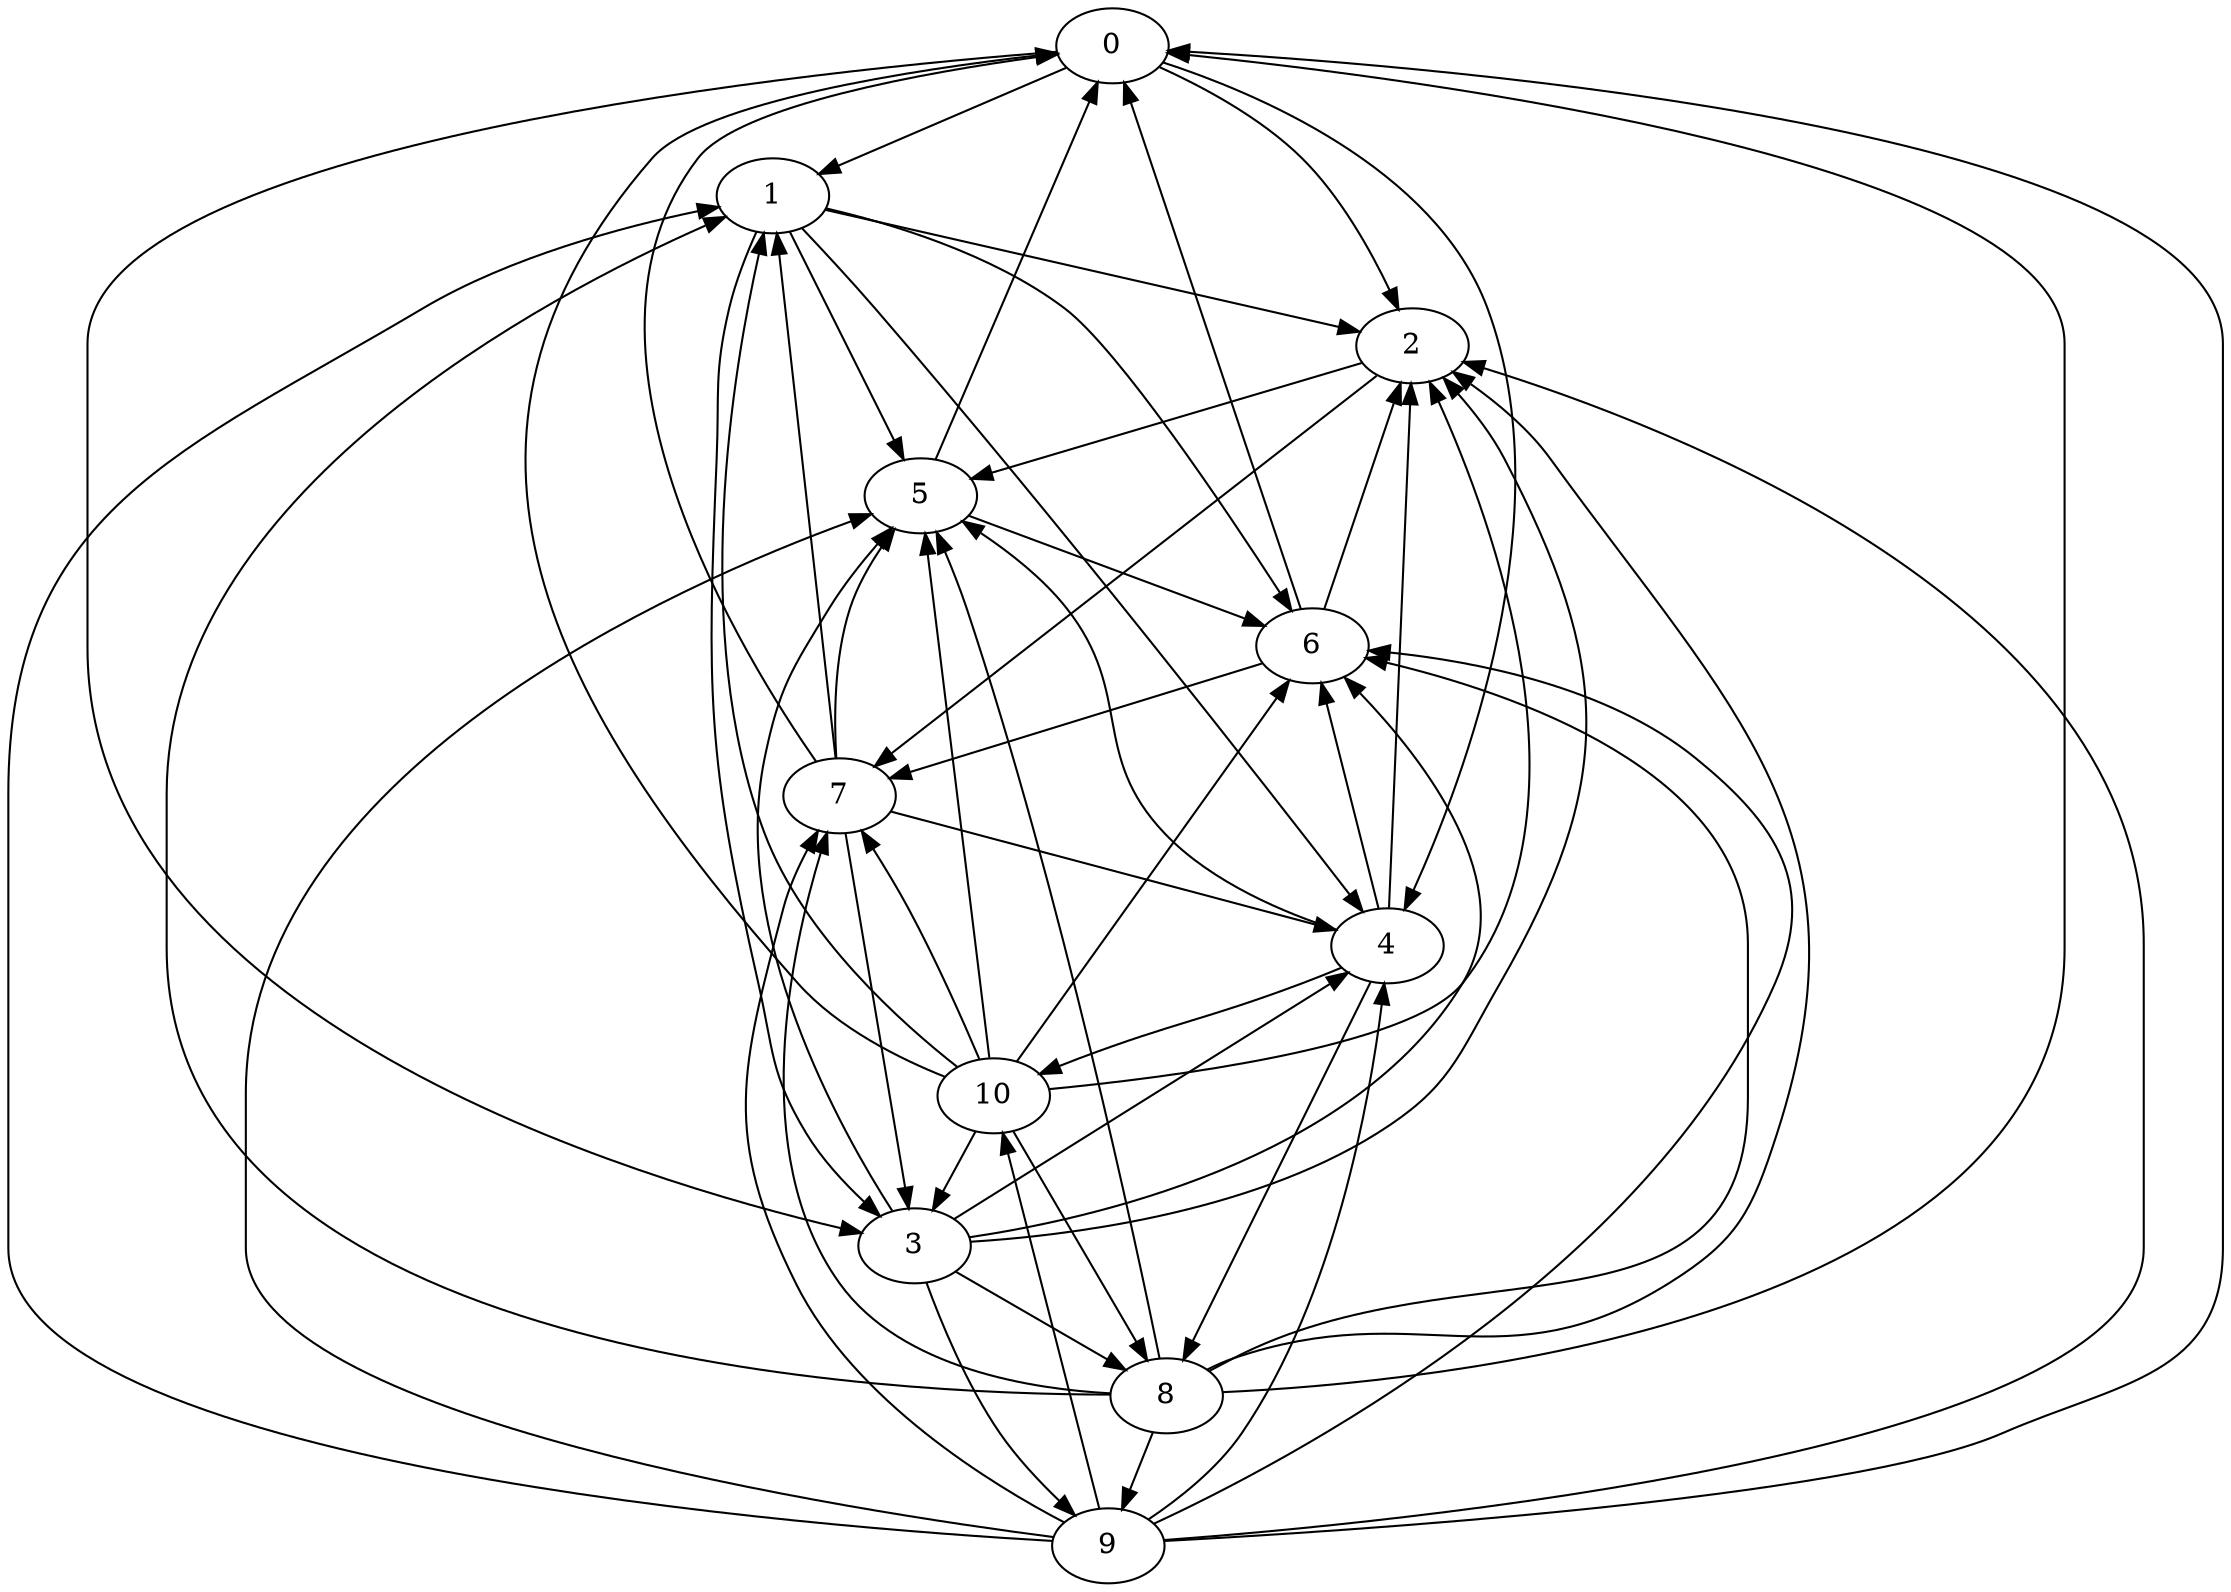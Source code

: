 digraph {
0 -> 1;
0 -> 2;
0 -> 3;
0 -> 4;
1 -> 2;
1 -> 3;
1 -> 4;
1 -> 5;
1 -> 6;
2 -> 7;
2 -> 5;
3 -> 2;
3 -> 8;
3 -> 9;
3 -> 4;
3 -> 5;
3 -> 6;
4 -> 2;
4 -> 8;
4 -> 10;
4 -> 5;
4 -> 6;
5 -> 0;
5 -> 6;
6 -> 0;
6 -> 2;
6 -> 7;
7 -> 0;
7 -> 1;
7 -> 3;
7 -> 4;
7 -> 5;
8 -> 0;
8 -> 1;
8 -> 2;
8 -> 7;
8 -> 9;
8 -> 5;
8 -> 6;
9 -> 0;
9 -> 1;
9 -> 2;
9 -> 7;
9 -> 4;
9 -> 10;
9 -> 5;
9 -> 6;
10 -> 0;
10 -> 1;
10 -> 2;
10 -> 7;
10 -> 3;
10 -> 8;
10 -> 5;
10 -> 6;
}